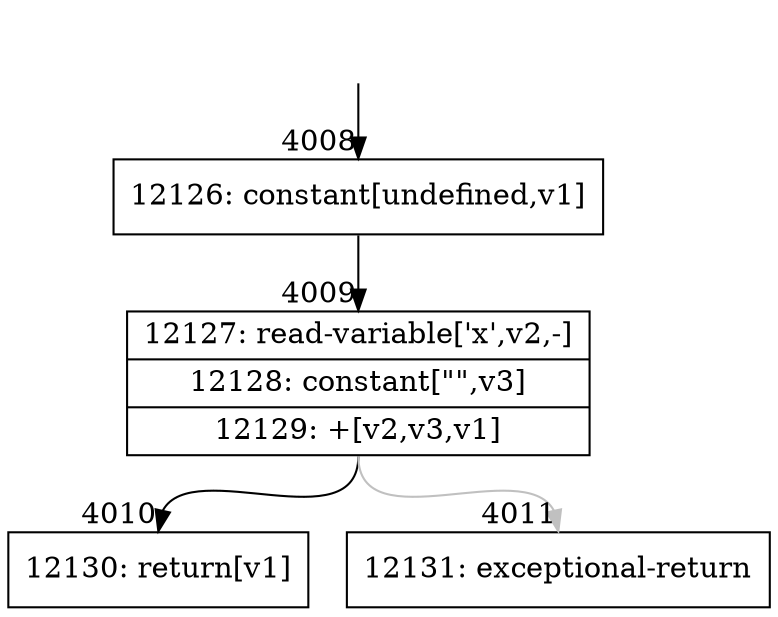 digraph {
rankdir="TD"
BB_entry360[shape=none,label=""];
BB_entry360 -> BB4008 [tailport=s, headport=n, headlabel="    4008"]
BB4008 [shape=record label="{12126: constant[undefined,v1]}" ] 
BB4008 -> BB4009 [tailport=s, headport=n, headlabel="      4009"]
BB4009 [shape=record label="{12127: read-variable['x',v2,-]|12128: constant[\"\",v3]|12129: +[v2,v3,v1]}" ] 
BB4009 -> BB4010 [tailport=s, headport=n, headlabel="      4010"]
BB4009 -> BB4011 [tailport=s, headport=n, color=gray, headlabel="      4011"]
BB4010 [shape=record label="{12130: return[v1]}" ] 
BB4011 [shape=record label="{12131: exceptional-return}" ] 
//#$~ 2328
}

